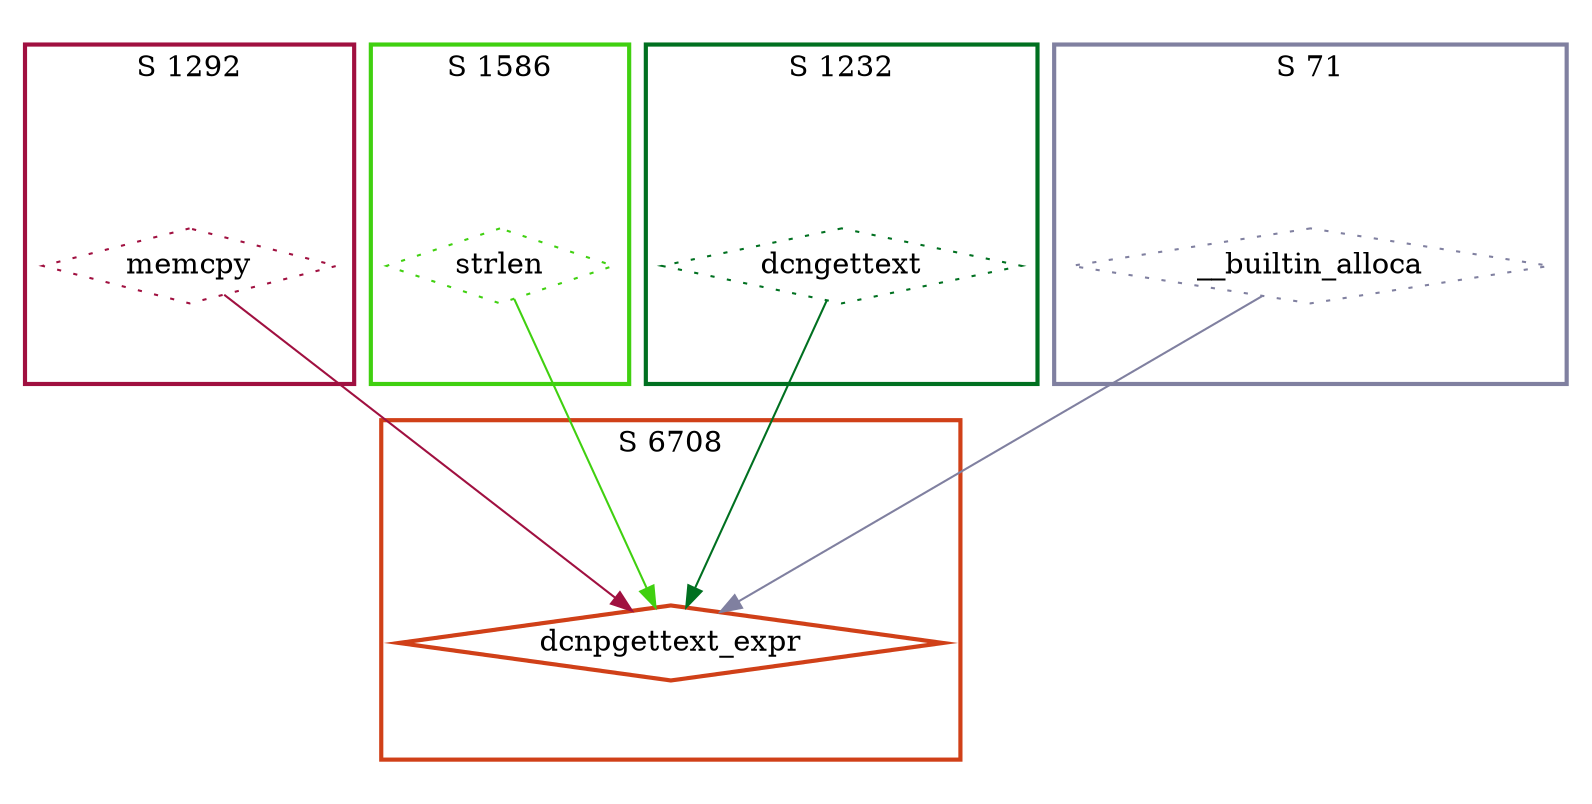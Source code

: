 digraph G {
  ratio=0.500000;
  "UV dcnpgettext_expr (6708)" [shape=diamond, label="dcnpgettext_expr",
                                color="#D04018", style=bold];
  "UV memcpy (1292)" [shape=diamond, label="memcpy", color="#A01040",
                      style=dotted];
  "UV strlen (1586)" [shape=diamond, label="strlen", color="#40D010",
                      style=dotted];
  "UV dcngettext (1232)" [shape=diamond, label="dcngettext", color="#007020",
                          style=dotted];
  "UV __builtin_alloca (71)" [shape=diamond, label="__builtin_alloca",
                              color="#8080A0", style=dotted];
  
  subgraph cluster_1586 { label="S 1586";
    color="#40D010";
    style=bold;
    "UV strlen (1586)"; };
  subgraph cluster_6708 { label="S 6708";
    color="#D04018";
    style=bold;
    "UV dcnpgettext_expr (6708)"; };
  subgraph cluster_1232 { label="S 1232";
    color="#007020";
    style=bold;
    "UV dcngettext (1232)"; };
  subgraph cluster_71 { label="S 71";
    color="#8080A0";
    style=bold;
    "UV __builtin_alloca (71)"; };
  subgraph cluster_1292 { label="S 1292";
    color="#A01040";
    style=bold;
    "UV memcpy (1292)"; };
  
  "UV memcpy (1292)" -> "UV dcnpgettext_expr (6708)" [color="#A01040"];
  "UV strlen (1586)" -> "UV dcnpgettext_expr (6708)" [color="#40D010"];
  "UV dcngettext (1232)" -> "UV dcnpgettext_expr (6708)" [color="#007020"];
  "UV __builtin_alloca (71)" -> "UV dcnpgettext_expr (6708)" [color="#8080A0"];
  
  }